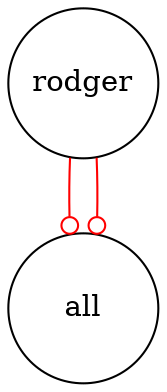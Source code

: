 digraph partdisa_rodger_all { 
 K=0.6 
 "rodger" -> { "all" } [color="red", arrowhead="odot", penwidth=1, href="#413"]; 
 "rodger" -> { "all" } [color="red", arrowhead="odot", penwidth=1, href="#413"]; 
 "rodger" [shape="circle", fixedsize="true", height=1, width=1, style="filled", fillcolor="white", href="#rodger"]; 
 "all" [shape="circle", fixedsize="true", height=1, width=1, style="filled", fillcolor="white", href="#all"]; 

}